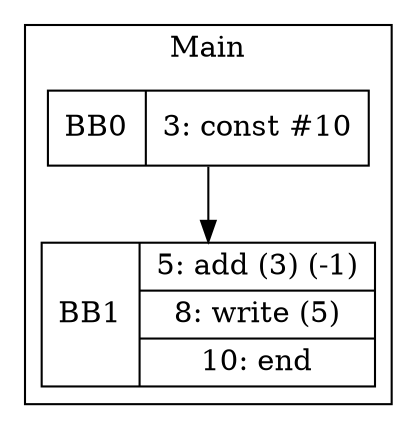 digraph G {
node [shape=record];
subgraph cluster_main{
label = "Main";
BB0 [shape=record, label="<b>BB0|{3: const #10}"];
BB1 [shape=record, label="<b>BB1|{5: add (3) (-1)|8: write (5)|10: end}"];
}
BB0:s -> BB1:n ;
}
